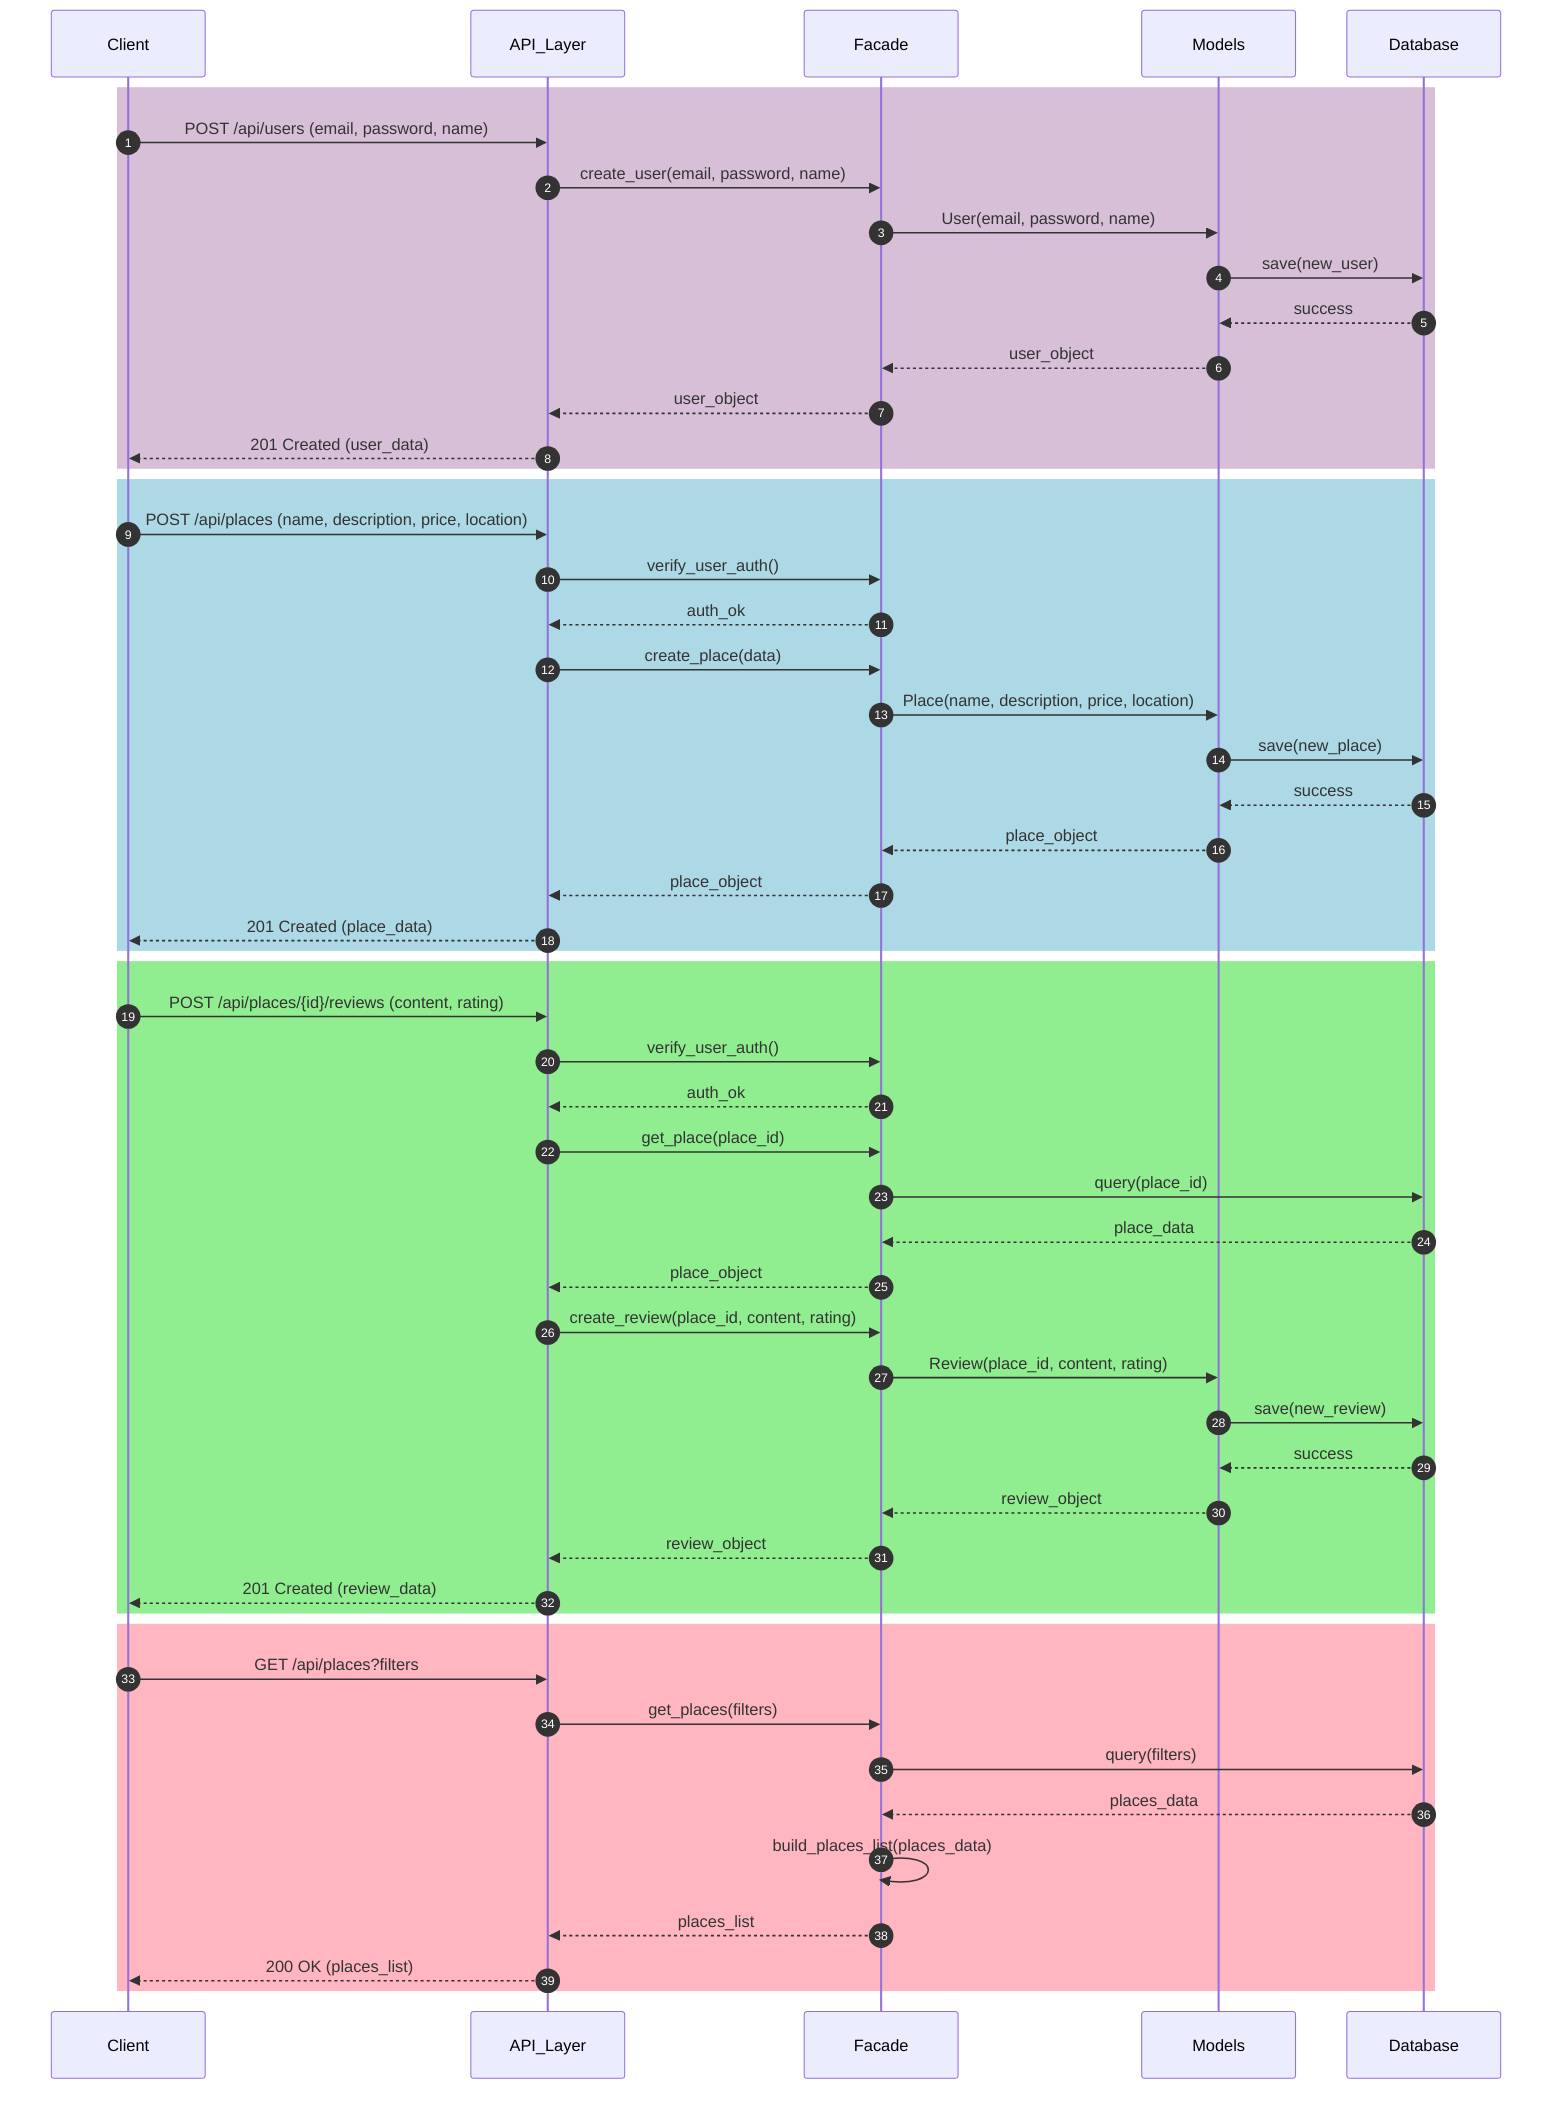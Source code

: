 sequenceDiagram
    autonumber
    participant Client
    participant API_Layer
    participant Facade
    participant Models
    participant Database

    %% User Registration
    rect rgb(216, 191, 216)
    Client->>API_Layer: POST /api/users (email, password, name)
    API_Layer->>Facade: create_user(email, password, name)
    Facade->>Models: User(email, password, name)
    Models->>Database: save(new_user)
    Database-->>Models: success
    Models-->>Facade: user_object
    Facade-->>API_Layer: user_object
    API_Layer-->>Client: 201 Created (user_data)
    end

    %% Place Creation
    rect rgb(173, 216, 230)
    Client->>API_Layer: POST /api/places (name, description, price, location)
    API_Layer->>Facade: verify_user_auth()
    Facade-->>API_Layer: auth_ok
    API_Layer->>Facade: create_place(data)
    Facade->>Models: Place(name, description, price, location)
    Models->>Database: save(new_place)
    Database-->>Models: success
    Models-->>Facade: place_object
    Facade-->>API_Layer: place_object
    API_Layer-->>Client: 201 Created (place_data)
    end

    %% Review Submission
    rect rgb(144, 238, 144)
    Client->>API_Layer: POST /api/places/{id}/reviews (content, rating)
    API_Layer->>Facade: verify_user_auth()
    Facade-->>API_Layer: auth_ok
    API_Layer->>Facade: get_place(place_id)
    Facade->>Database: query(place_id)
    Database-->>Facade: place_data
    Facade-->>API_Layer: place_object
    API_Layer->>Facade: create_review(place_id, content, rating)
    Facade->>Models: Review(place_id, content, rating)
    Models->>Database: save(new_review)
    Database-->>Models: success
    Models-->>Facade: review_object
    Facade-->>API_Layer: review_object
    API_Layer-->>Client: 201 Created (review_data)
    end

    %% Fetching Places List
    rect rgb(255, 182, 193)
    Client->>API_Layer: GET /api/places?filters
    API_Layer->>Facade: get_places(filters)
    Facade->>Database: query(filters)
    Database-->>Facade: places_data
    Facade->>Facade: build_places_list(places_data)
    Facade-->>API_Layer: places_list
    API_Layer-->>Client: 200 OK (places_list)
    end